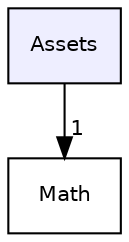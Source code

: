 digraph "Assets" {
  compound=true
  node [ fontsize="10", fontname="Helvetica"];
  edge [ labelfontsize="10", labelfontname="Helvetica"];
  dir_84bbf7b3c7f28a5a18725745e1505219 [shape=box, label="Assets", style="filled", fillcolor="#eeeeff", pencolor="black", URL="dir_84bbf7b3c7f28a5a18725745e1505219.html"];
  dir_5bce4665f02041fc00c7e7e07b63c945 [shape=box label="Math" URL="dir_5bce4665f02041fc00c7e7e07b63c945.html"];
  dir_84bbf7b3c7f28a5a18725745e1505219->dir_5bce4665f02041fc00c7e7e07b63c945 [headlabel="1", labeldistance=1.5 headhref="dir_000000_000006.html"];
}
